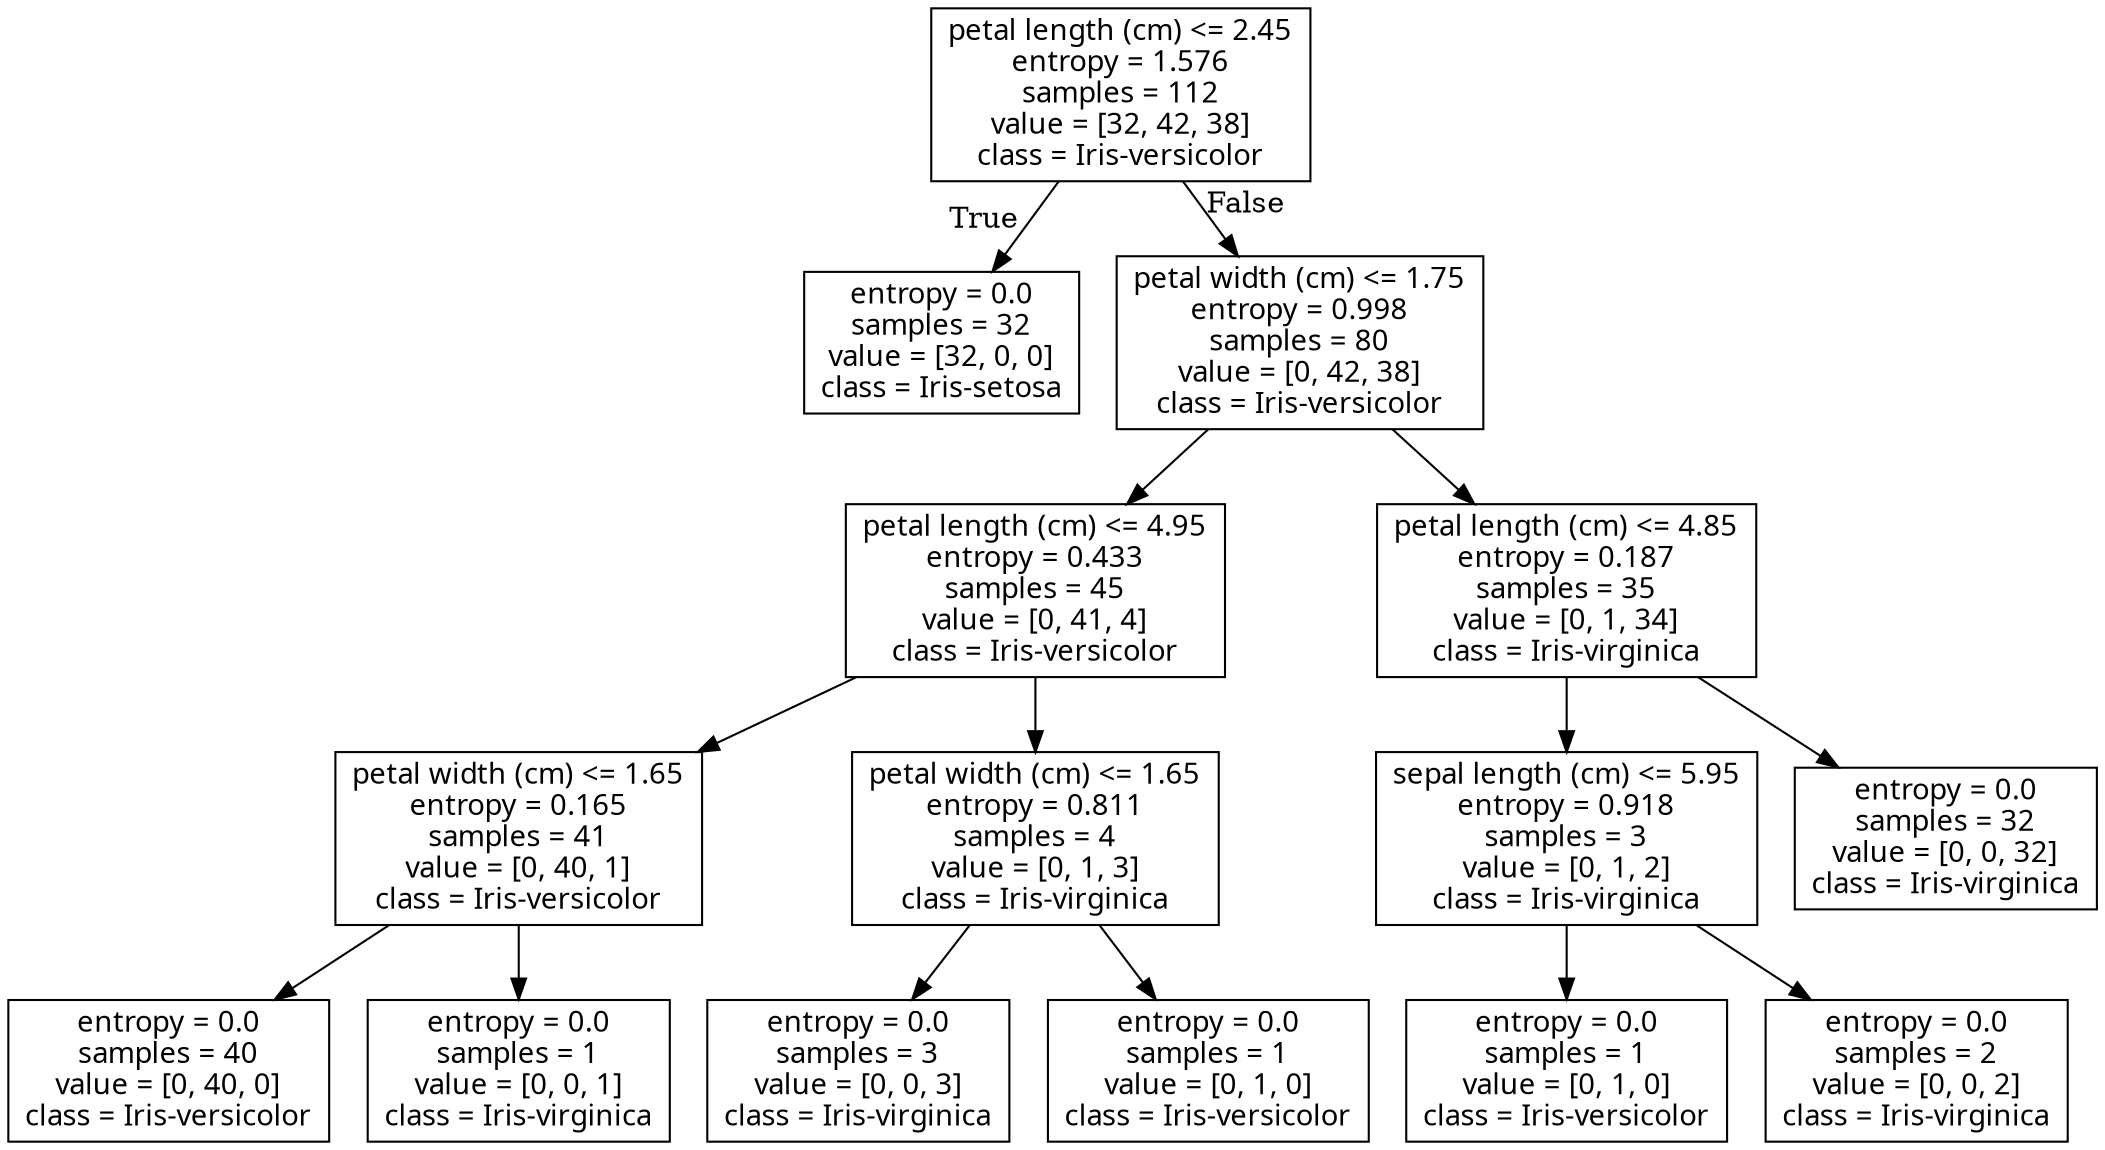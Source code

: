 digraph Tree {
node [shape=box,fontname="DFKai-SB"];
0 [label="petal length (cm) <= 2.45\nentropy = 1.576\nsamples = 112\nvalue = [32, 42, 38]\nclass = Iris-versicolor"] ;
1 [label="entropy = 0.0\nsamples = 32\nvalue = [32, 0, 0]\nclass = Iris-setosa"] ;
0 -> 1 [labeldistance=2.5, labelangle=45, headlabel="True"] ;
2 [label="petal width (cm) <= 1.75\nentropy = 0.998\nsamples = 80\nvalue = [0, 42, 38]\nclass = Iris-versicolor"] ;
0 -> 2 [labeldistance=2.5, labelangle=-45, headlabel="False"] ;
3 [label="petal length (cm) <= 4.95\nentropy = 0.433\nsamples = 45\nvalue = [0, 41, 4]\nclass = Iris-versicolor"] ;
2 -> 3 ;
4 [label="petal width (cm) <= 1.65\nentropy = 0.165\nsamples = 41\nvalue = [0, 40, 1]\nclass = Iris-versicolor"] ;
3 -> 4 ;
5 [label="entropy = 0.0\nsamples = 40\nvalue = [0, 40, 0]\nclass = Iris-versicolor"] ;
4 -> 5 ;
6 [label="entropy = 0.0\nsamples = 1\nvalue = [0, 0, 1]\nclass = Iris-virginica"] ;
4 -> 6 ;
7 [label="petal width (cm) <= 1.65\nentropy = 0.811\nsamples = 4\nvalue = [0, 1, 3]\nclass = Iris-virginica"] ;
3 -> 7 ;
8 [label="entropy = 0.0\nsamples = 3\nvalue = [0, 0, 3]\nclass = Iris-virginica"] ;
7 -> 8 ;
9 [label="entropy = 0.0\nsamples = 1\nvalue = [0, 1, 0]\nclass = Iris-versicolor"] ;
7 -> 9 ;
10 [label="petal length (cm) <= 4.85\nentropy = 0.187\nsamples = 35\nvalue = [0, 1, 34]\nclass = Iris-virginica"] ;
2 -> 10 ;
11 [label="sepal length (cm) <= 5.95\nentropy = 0.918\nsamples = 3\nvalue = [0, 1, 2]\nclass = Iris-virginica"] ;
10 -> 11 ;
12 [label="entropy = 0.0\nsamples = 1\nvalue = [0, 1, 0]\nclass = Iris-versicolor"] ;
11 -> 12 ;
13 [label="entropy = 0.0\nsamples = 2\nvalue = [0, 0, 2]\nclass = Iris-virginica"] ;
11 -> 13 ;
14 [label="entropy = 0.0\nsamples = 32\nvalue = [0, 0, 32]\nclass = Iris-virginica"] ;
10 -> 14 ;
}